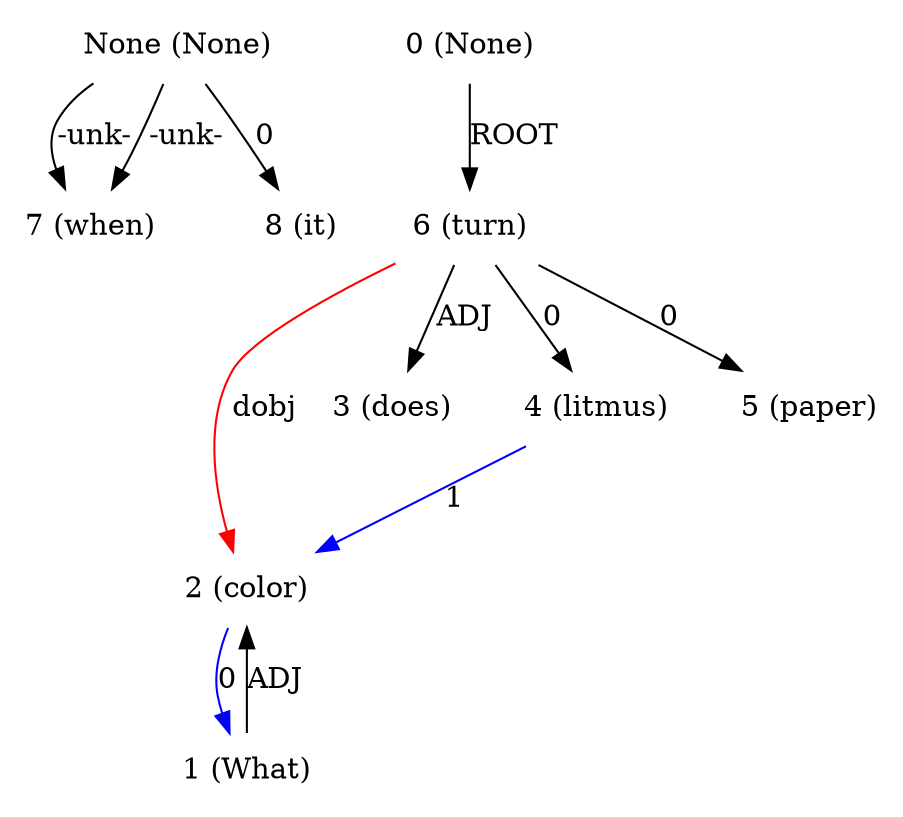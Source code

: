 digraph G{
edge [dir=forward]
node [shape=plaintext]

None [label="None (None)"]
None -> 7 [label="-unk-"]
None -> 8 [label="0"]
None [label="None (None)"]
None -> 7 [label="-unk-"]
0 [label="0 (None)"]
0 -> 6 [label="ROOT"]
1 [label="1 (What)"]
1 -> 2 [label="ADJ"]
2 [label="2 (color)"]
2 -> 1 [label="0", color="blue"]
6 -> 2 [label="dobj", color="red"]
3 [label="3 (does)"]
4 [label="4 (litmus)"]
4 -> 2 [label="1", color="blue"]
5 [label="5 (paper)"]
6 [label="6 (turn)"]
6 -> 4 [label="0"]
6 -> 5 [label="0"]
6 -> 3 [label="ADJ"]
7 [label="7 (when)"]
8 [label="8 (it)"]
}
